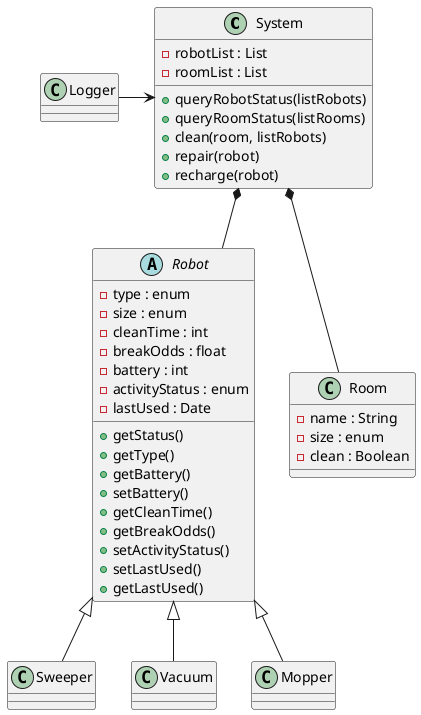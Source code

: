 @startuml
Class System{
    -robotList : List
    -roomList : List
    +queryRobotStatus(listRobots)
    +queryRoomStatus(listRooms)
    +clean(room, listRobots)
    +repair(robot)
    +recharge(robot)
}
Abstract class Robot{
    -type : enum
    -size : enum
    -cleanTime : int
    -breakOdds : float
    -battery : int
    -activityStatus : enum
    -lastUsed : Date
    +getStatus()
    +getType()
    +getBattery()
    +setBattery()
    +getCleanTime()
    +getBreakOdds()
    +setActivityStatus()
    +setLastUsed()
    +getLastUsed()
}
class Sweeper
class Vacuum
class Mopper
class Room{
    -name : String
    -size : enum
    -clean : Boolean
    
}
class Logger
System *-- Robot
Robot <|-- Sweeper
Robot <|-- Vacuum
Robot <|-- Mopper
System *-- Room
Logger -> System

@enduml